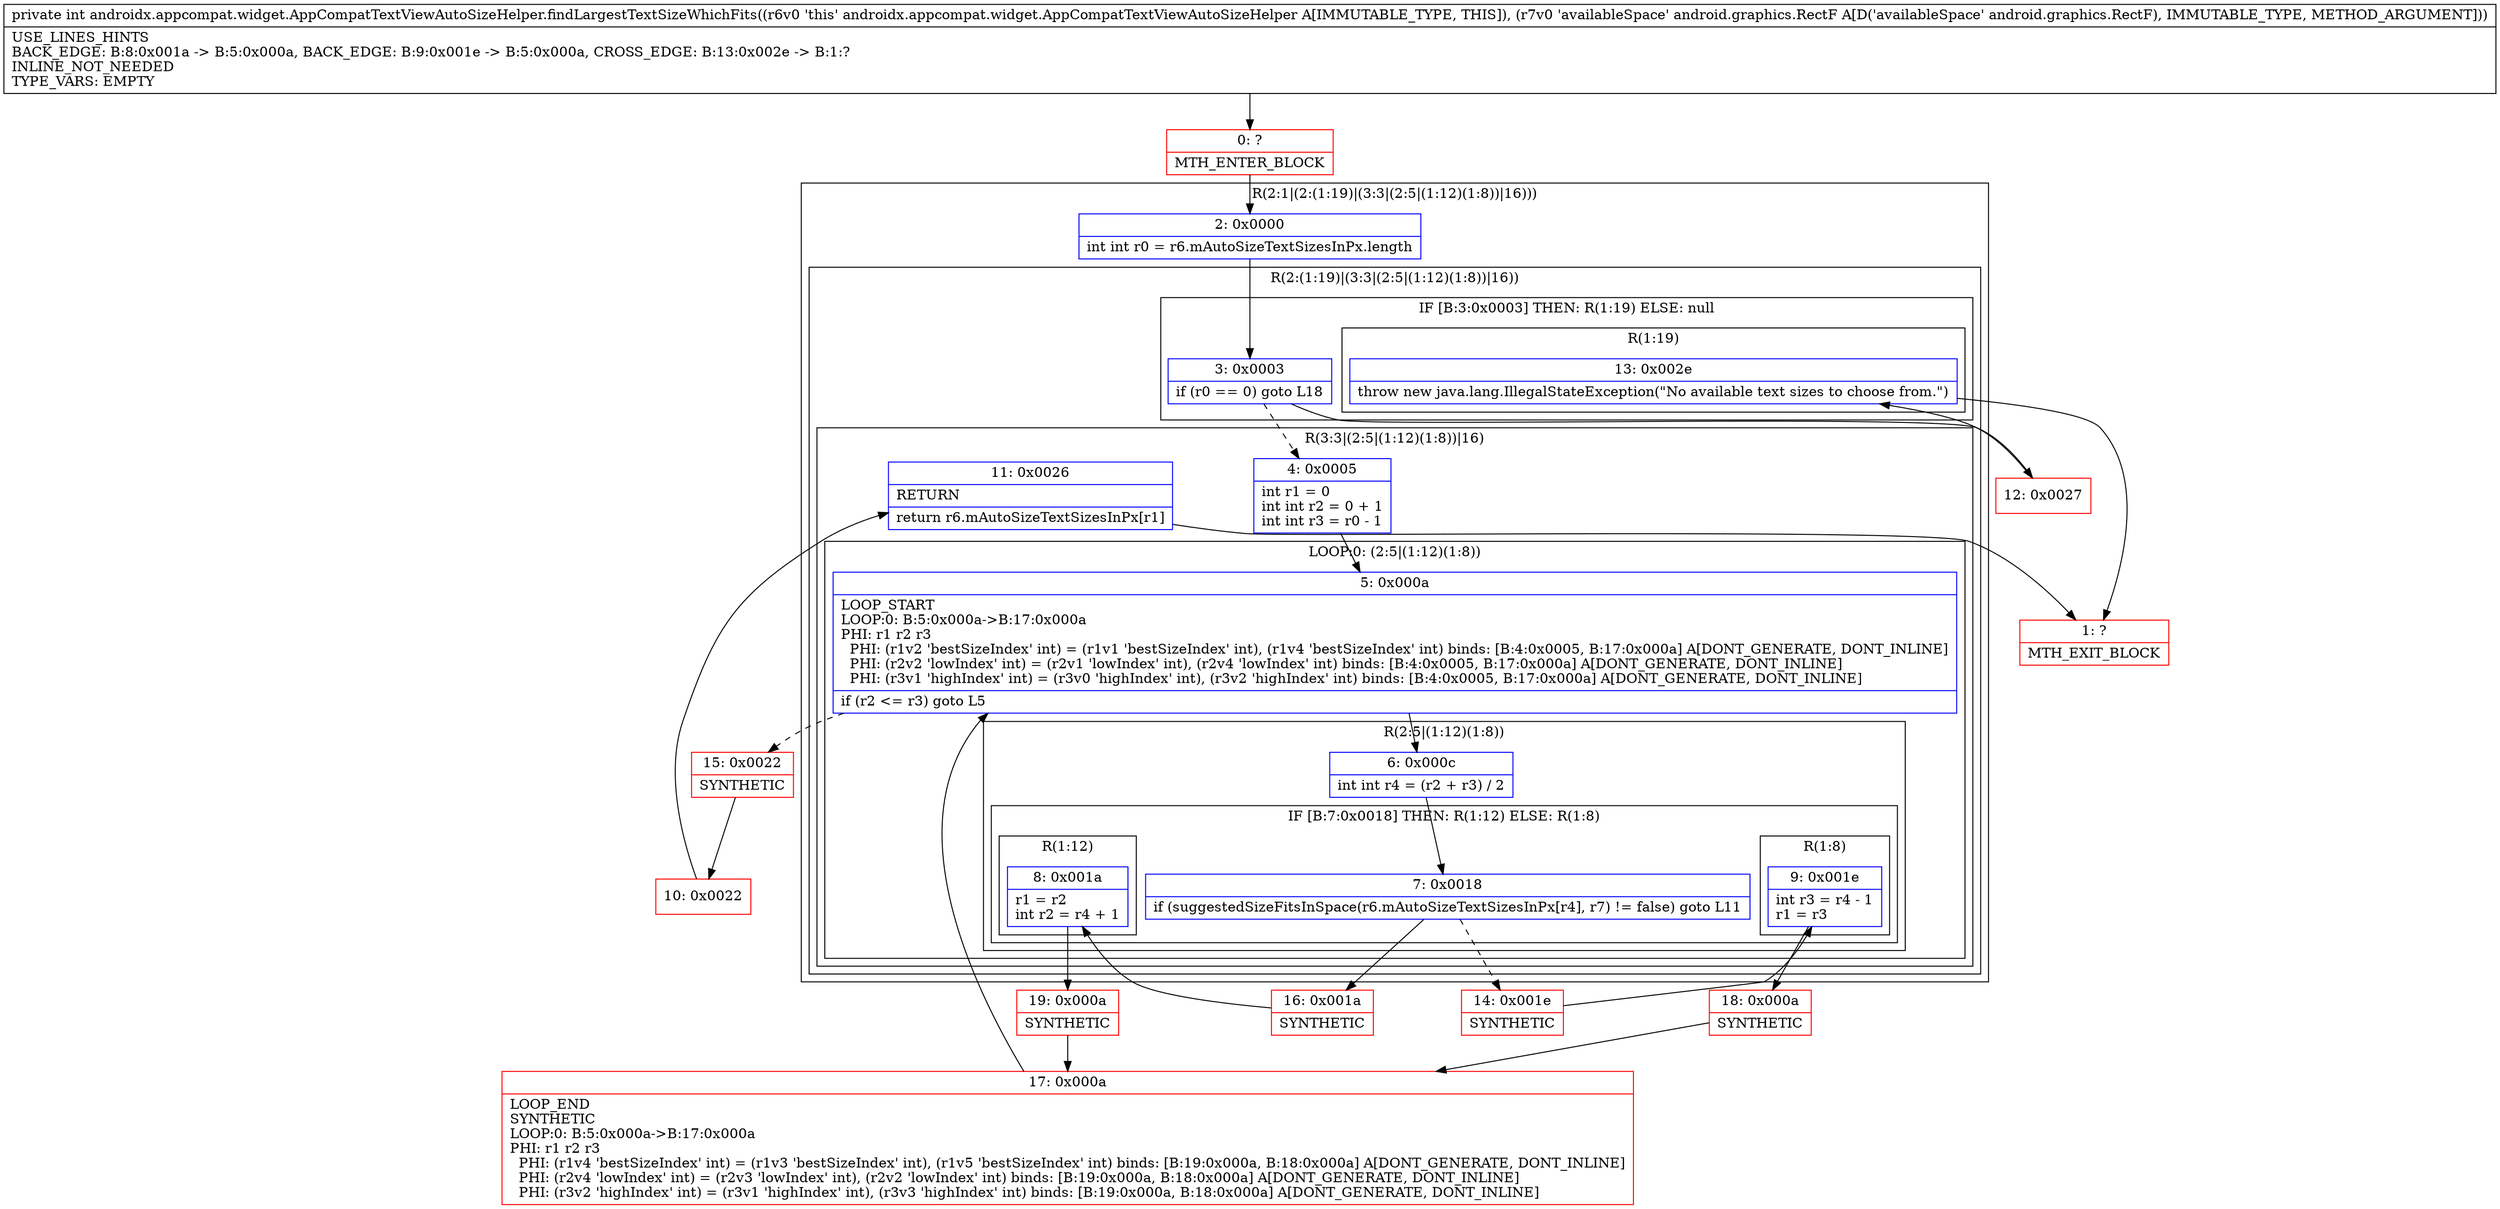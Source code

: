 digraph "CFG forandroidx.appcompat.widget.AppCompatTextViewAutoSizeHelper.findLargestTextSizeWhichFits(Landroid\/graphics\/RectF;)I" {
subgraph cluster_Region_1236870323 {
label = "R(2:1|(2:(1:19)|(3:3|(2:5|(1:12)(1:8))|16)))";
node [shape=record,color=blue];
Node_2 [shape=record,label="{2\:\ 0x0000|int int r0 = r6.mAutoSizeTextSizesInPx.length\l}"];
subgraph cluster_Region_924889304 {
label = "R(2:(1:19)|(3:3|(2:5|(1:12)(1:8))|16))";
node [shape=record,color=blue];
subgraph cluster_IfRegion_356640395 {
label = "IF [B:3:0x0003] THEN: R(1:19) ELSE: null";
node [shape=record,color=blue];
Node_3 [shape=record,label="{3\:\ 0x0003|if (r0 == 0) goto L18\l}"];
subgraph cluster_Region_944068786 {
label = "R(1:19)";
node [shape=record,color=blue];
Node_13 [shape=record,label="{13\:\ 0x002e|throw new java.lang.IllegalStateException(\"No available text sizes to choose from.\")\l}"];
}
}
subgraph cluster_Region_1631001907 {
label = "R(3:3|(2:5|(1:12)(1:8))|16)";
node [shape=record,color=blue];
Node_4 [shape=record,label="{4\:\ 0x0005|int r1 = 0\lint int r2 = 0 + 1\lint int r3 = r0 \- 1\l}"];
subgraph cluster_LoopRegion_325032115 {
label = "LOOP:0: (2:5|(1:12)(1:8))";
node [shape=record,color=blue];
Node_5 [shape=record,label="{5\:\ 0x000a|LOOP_START\lLOOP:0: B:5:0x000a\-\>B:17:0x000a\lPHI: r1 r2 r3 \l  PHI: (r1v2 'bestSizeIndex' int) = (r1v1 'bestSizeIndex' int), (r1v4 'bestSizeIndex' int) binds: [B:4:0x0005, B:17:0x000a] A[DONT_GENERATE, DONT_INLINE]\l  PHI: (r2v2 'lowIndex' int) = (r2v1 'lowIndex' int), (r2v4 'lowIndex' int) binds: [B:4:0x0005, B:17:0x000a] A[DONT_GENERATE, DONT_INLINE]\l  PHI: (r3v1 'highIndex' int) = (r3v0 'highIndex' int), (r3v2 'highIndex' int) binds: [B:4:0x0005, B:17:0x000a] A[DONT_GENERATE, DONT_INLINE]\l|if (r2 \<= r3) goto L5\l}"];
subgraph cluster_Region_1255723374 {
label = "R(2:5|(1:12)(1:8))";
node [shape=record,color=blue];
Node_6 [shape=record,label="{6\:\ 0x000c|int int r4 = (r2 + r3) \/ 2\l}"];
subgraph cluster_IfRegion_545409932 {
label = "IF [B:7:0x0018] THEN: R(1:12) ELSE: R(1:8)";
node [shape=record,color=blue];
Node_7 [shape=record,label="{7\:\ 0x0018|if (suggestedSizeFitsInSpace(r6.mAutoSizeTextSizesInPx[r4], r7) != false) goto L11\l}"];
subgraph cluster_Region_162292618 {
label = "R(1:12)";
node [shape=record,color=blue];
Node_8 [shape=record,label="{8\:\ 0x001a|r1 = r2\lint r2 = r4 + 1\l}"];
}
subgraph cluster_Region_162550448 {
label = "R(1:8)";
node [shape=record,color=blue];
Node_9 [shape=record,label="{9\:\ 0x001e|int r3 = r4 \- 1\lr1 = r3\l}"];
}
}
}
}
Node_11 [shape=record,label="{11\:\ 0x0026|RETURN\l|return r6.mAutoSizeTextSizesInPx[r1]\l}"];
}
}
}
Node_0 [shape=record,color=red,label="{0\:\ ?|MTH_ENTER_BLOCK\l}"];
Node_14 [shape=record,color=red,label="{14\:\ 0x001e|SYNTHETIC\l}"];
Node_18 [shape=record,color=red,label="{18\:\ 0x000a|SYNTHETIC\l}"];
Node_17 [shape=record,color=red,label="{17\:\ 0x000a|LOOP_END\lSYNTHETIC\lLOOP:0: B:5:0x000a\-\>B:17:0x000a\lPHI: r1 r2 r3 \l  PHI: (r1v4 'bestSizeIndex' int) = (r1v3 'bestSizeIndex' int), (r1v5 'bestSizeIndex' int) binds: [B:19:0x000a, B:18:0x000a] A[DONT_GENERATE, DONT_INLINE]\l  PHI: (r2v4 'lowIndex' int) = (r2v3 'lowIndex' int), (r2v2 'lowIndex' int) binds: [B:19:0x000a, B:18:0x000a] A[DONT_GENERATE, DONT_INLINE]\l  PHI: (r3v2 'highIndex' int) = (r3v1 'highIndex' int), (r3v3 'highIndex' int) binds: [B:19:0x000a, B:18:0x000a] A[DONT_GENERATE, DONT_INLINE]\l}"];
Node_16 [shape=record,color=red,label="{16\:\ 0x001a|SYNTHETIC\l}"];
Node_19 [shape=record,color=red,label="{19\:\ 0x000a|SYNTHETIC\l}"];
Node_15 [shape=record,color=red,label="{15\:\ 0x0022|SYNTHETIC\l}"];
Node_10 [shape=record,color=red,label="{10\:\ 0x0022}"];
Node_1 [shape=record,color=red,label="{1\:\ ?|MTH_EXIT_BLOCK\l}"];
Node_12 [shape=record,color=red,label="{12\:\ 0x0027}"];
MethodNode[shape=record,label="{private int androidx.appcompat.widget.AppCompatTextViewAutoSizeHelper.findLargestTextSizeWhichFits((r6v0 'this' androidx.appcompat.widget.AppCompatTextViewAutoSizeHelper A[IMMUTABLE_TYPE, THIS]), (r7v0 'availableSpace' android.graphics.RectF A[D('availableSpace' android.graphics.RectF), IMMUTABLE_TYPE, METHOD_ARGUMENT]))  | USE_LINES_HINTS\lBACK_EDGE: B:8:0x001a \-\> B:5:0x000a, BACK_EDGE: B:9:0x001e \-\> B:5:0x000a, CROSS_EDGE: B:13:0x002e \-\> B:1:?\lINLINE_NOT_NEEDED\lTYPE_VARS: EMPTY\l}"];
MethodNode -> Node_0;Node_2 -> Node_3;
Node_3 -> Node_4[style=dashed];
Node_3 -> Node_12;
Node_13 -> Node_1;
Node_4 -> Node_5;
Node_5 -> Node_6;
Node_5 -> Node_15[style=dashed];
Node_6 -> Node_7;
Node_7 -> Node_14[style=dashed];
Node_7 -> Node_16;
Node_8 -> Node_19;
Node_9 -> Node_18;
Node_11 -> Node_1;
Node_0 -> Node_2;
Node_14 -> Node_9;
Node_18 -> Node_17;
Node_17 -> Node_5;
Node_16 -> Node_8;
Node_19 -> Node_17;
Node_15 -> Node_10;
Node_10 -> Node_11;
Node_12 -> Node_13;
}

